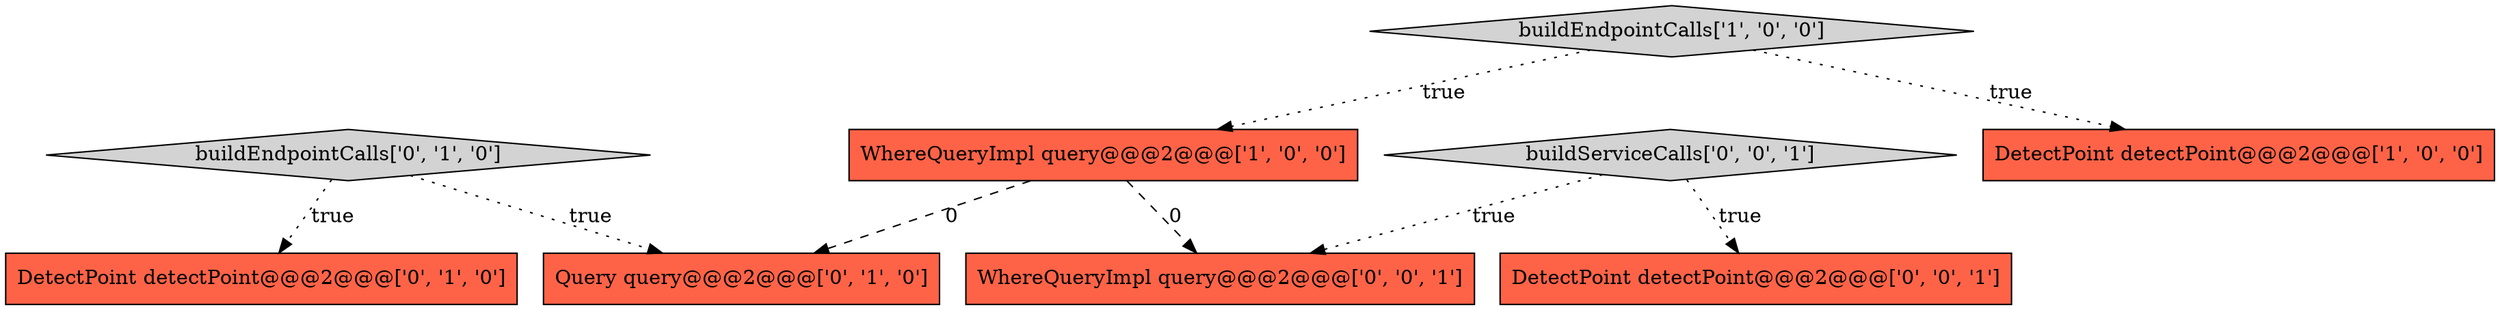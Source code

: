 digraph {
4 [style = filled, label = "DetectPoint detectPoint@@@2@@@['0', '1', '0']", fillcolor = tomato, shape = box image = "AAA0AAABBB2BBB"];
6 [style = filled, label = "DetectPoint detectPoint@@@2@@@['0', '0', '1']", fillcolor = tomato, shape = box image = "AAA0AAABBB3BBB"];
1 [style = filled, label = "WhereQueryImpl query@@@2@@@['1', '0', '0']", fillcolor = tomato, shape = box image = "AAA1AAABBB1BBB"];
3 [style = filled, label = "buildEndpointCalls['0', '1', '0']", fillcolor = lightgray, shape = diamond image = "AAA0AAABBB2BBB"];
2 [style = filled, label = "buildEndpointCalls['1', '0', '0']", fillcolor = lightgray, shape = diamond image = "AAA0AAABBB1BBB"];
5 [style = filled, label = "Query query@@@2@@@['0', '1', '0']", fillcolor = tomato, shape = box image = "AAA1AAABBB2BBB"];
0 [style = filled, label = "DetectPoint detectPoint@@@2@@@['1', '0', '0']", fillcolor = tomato, shape = box image = "AAA0AAABBB1BBB"];
7 [style = filled, label = "WhereQueryImpl query@@@2@@@['0', '0', '1']", fillcolor = tomato, shape = box image = "AAA0AAABBB3BBB"];
8 [style = filled, label = "buildServiceCalls['0', '0', '1']", fillcolor = lightgray, shape = diamond image = "AAA0AAABBB3BBB"];
3->4 [style = dotted, label="true"];
8->7 [style = dotted, label="true"];
3->5 [style = dotted, label="true"];
2->0 [style = dotted, label="true"];
1->5 [style = dashed, label="0"];
8->6 [style = dotted, label="true"];
1->7 [style = dashed, label="0"];
2->1 [style = dotted, label="true"];
}
